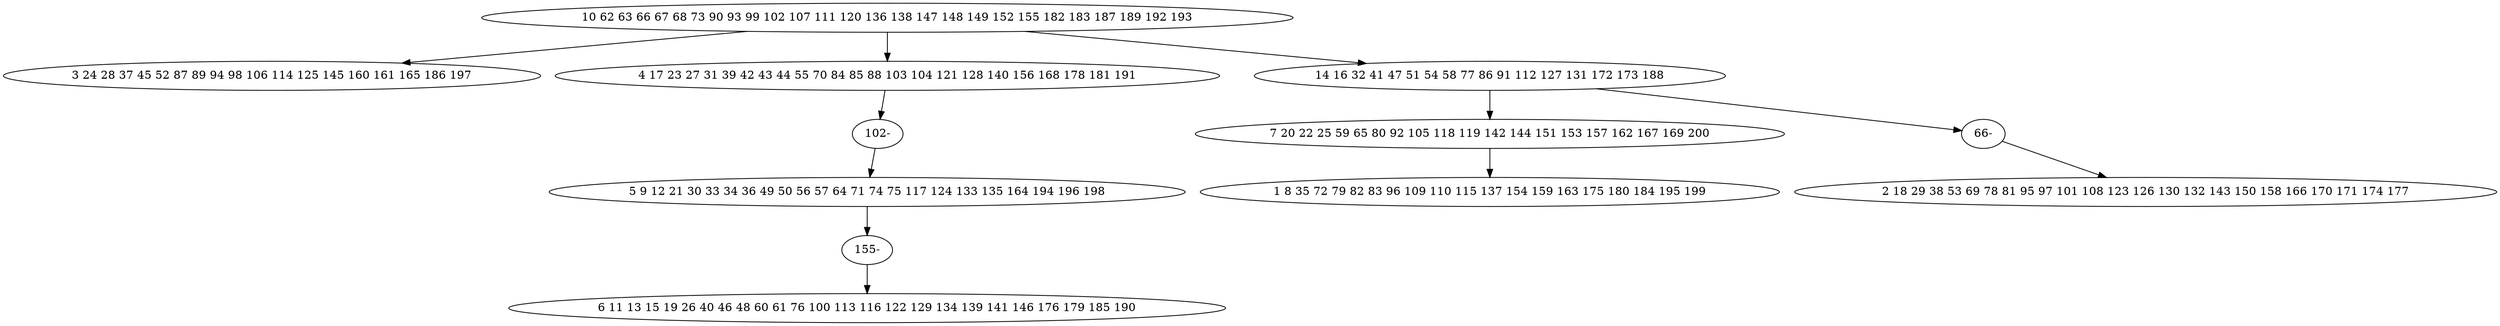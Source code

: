 digraph true_tree {
	"0" -> "1"
	"0" -> "2"
	"0" -> "3"
	"2" -> "11"
	"3" -> "5"
	"4" -> "10"
	"3" -> "9"
	"5" -> "8"
	"9" -> "7"
	"10" -> "6"
	"11" -> "4"
	"0" [label="10 62 63 66 67 68 73 90 93 99 102 107 111 120 136 138 147 148 149 152 155 182 183 187 189 192 193"];
	"1" [label="3 24 28 37 45 52 87 89 94 98 106 114 125 145 160 161 165 186 197"];
	"2" [label="4 17 23 27 31 39 42 43 44 55 70 84 85 88 103 104 121 128 140 156 168 178 181 191"];
	"3" [label="14 16 32 41 47 51 54 58 77 86 91 112 127 131 172 173 188"];
	"4" [label="5 9 12 21 30 33 34 36 49 50 56 57 64 71 74 75 117 124 133 135 164 194 196 198"];
	"5" [label="7 20 22 25 59 65 80 92 105 118 119 142 144 151 153 157 162 167 169 200"];
	"6" [label="6 11 13 15 19 26 40 46 48 60 61 76 100 113 116 122 129 134 139 141 146 176 179 185 190"];
	"7" [label="2 18 29 38 53 69 78 81 95 97 101 108 123 126 130 132 143 150 158 166 170 171 174 177"];
	"8" [label="1 8 35 72 79 82 83 96 109 110 115 137 154 159 163 175 180 184 195 199"];
	"9" [label="66-"];
	"10" [label="155-"];
	"11" [label="102-"];
}
